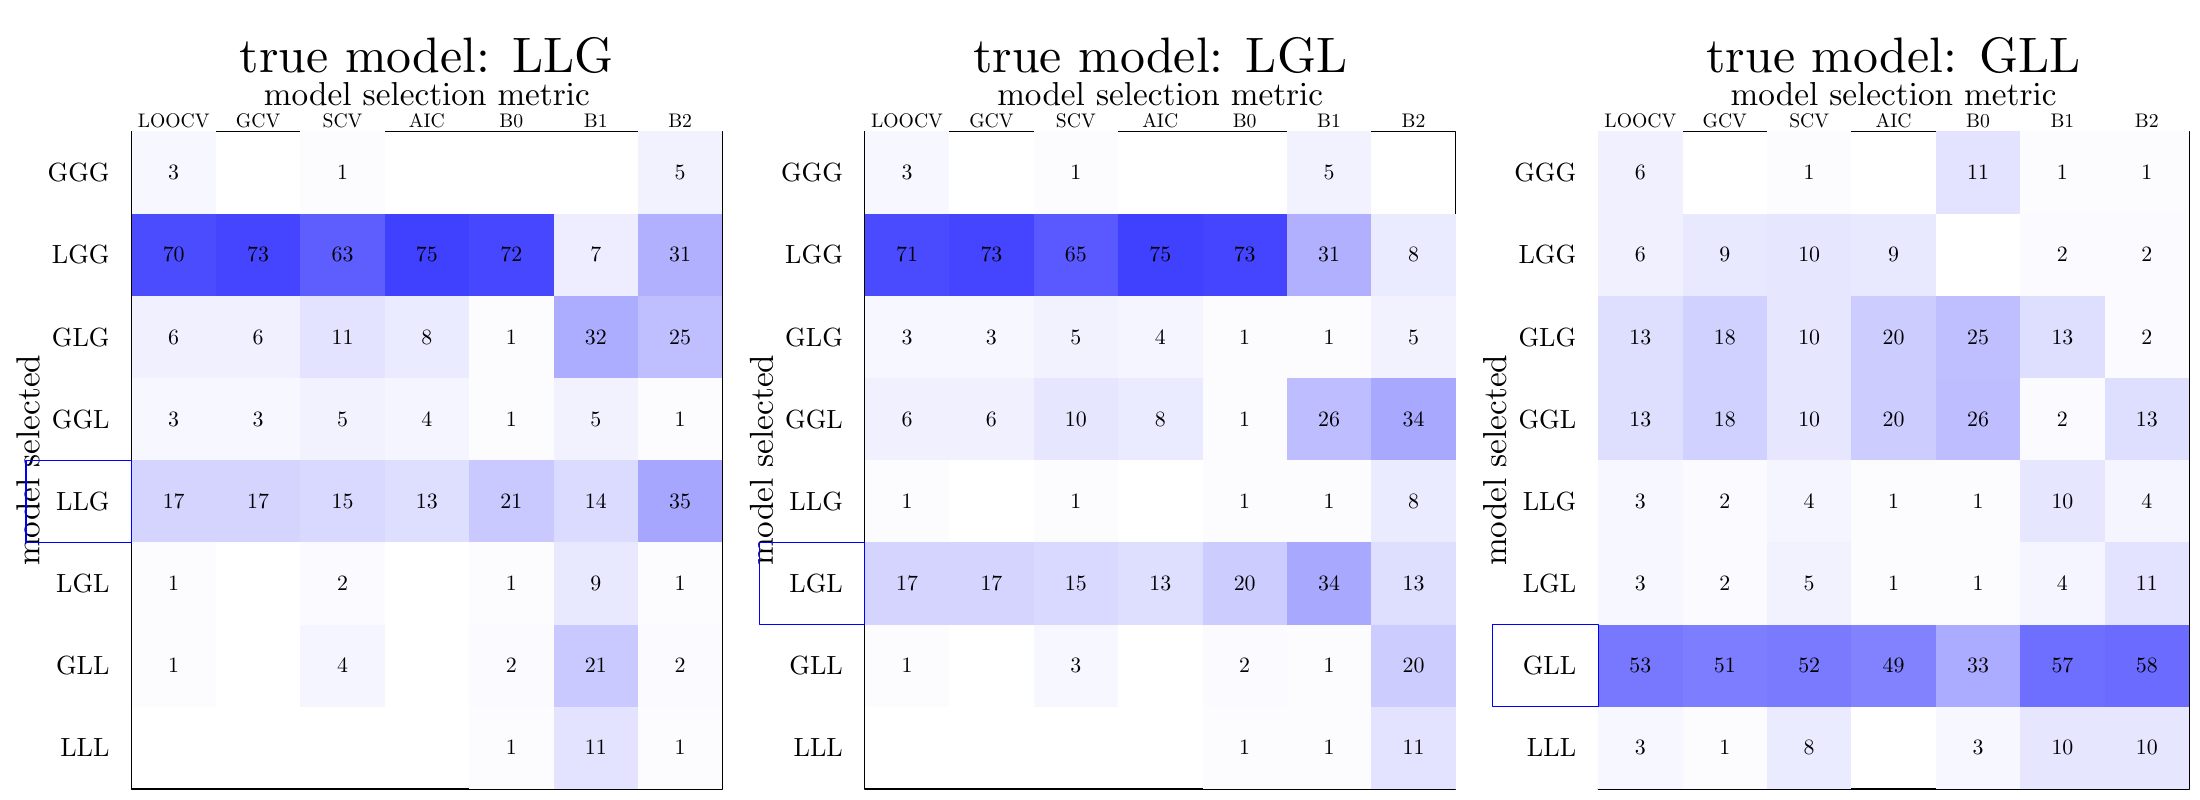 % Created by tikzDevice version 0.8.1 on 2015-02-25 18:49:19
% !TEX encoding = UTF-8 Unicode
\documentclass{article}
\nonstopmode

\usepackage{tikz}

\usepackage[active,tightpage,psfixbb]{preview}

\PreviewEnvironment{pgfpicture}

\setlength\PreviewBorder{0pt}

\newcommand{\SweaveOpts}[1]{}  % do not interfere with LaTeX
\newcommand{\SweaveInput}[1]{} % because they are not real TeX commands
\newcommand{\Sexpr}[1]{}       % will only be parsed by R


%\usepackage{animate}
\usepackage[round]{natbib}
%\usepackage[nolists]{endfloat}
\usepackage[width = 5in]{geometry}
\usepackage{pdfpages, caption}
\usepackage{rotating}
\usepackage{caption, amsmath, graphicx, setspace, multirow, color, hyperref, array}
\usepackage{xcolor, colortbl}
\usepackage{arydshln}

\definecolor{Gray}{gray}{0.85}
\definecolor{Gray95}{gray}{0.95}
\definecolor{Gray75}{gray}{0.75}

\title{Can Conventional Measures Identify Geographically Varying Mixed Regression Relationships? A Simulation-based Analysis of Locally Weighted Regression}
\author{Aaron Swoboda}



\begin{document}

\begin{tikzpicture}[x=1pt,y=1pt]
\definecolor{fillColor}{RGB}{255,255,255}
\path[use as bounding box,fill=fillColor,fill opacity=0.00] (0,0) rectangle (794.97,289.08);
\begin{scope}
\path[clip] (  0.00,  0.00) rectangle (794.97,289.08);
\definecolor{drawColor}{RGB}{0,0,0}

\path[draw=drawColor,line width= 0.4pt,line join=round,line cap=round] ( 47.52,  3.96) --
	(261.03,  3.96) --
	(261.03,241.56) --
	( 47.52,241.56) --
	( 47.52,  3.96);
\definecolor{fillColor}{RGB}{247,247,255}

\path[fill=fillColor] ( 47.52,211.86) rectangle ( 78.02,241.56);
\definecolor{fillColor}{RGB}{76,76,255}

\path[fill=fillColor] ( 47.52,182.16) rectangle ( 78.02,211.86);
\definecolor{fillColor}{RGB}{240,240,255}

\path[fill=fillColor] ( 47.52,152.46) rectangle ( 78.02,182.16);
\definecolor{fillColor}{RGB}{247,247,255}

\path[fill=fillColor] ( 47.52,122.76) rectangle ( 78.02,152.46);
\definecolor{fillColor}{RGB}{212,212,255}

\path[fill=fillColor] ( 47.52, 93.06) rectangle ( 78.02,122.76);
\definecolor{fillColor}{RGB}{252,252,255}

\path[fill=fillColor] ( 47.52, 63.36) rectangle ( 78.02, 93.06);

\path[fill=fillColor] ( 47.52, 33.66) rectangle ( 78.02, 63.36);

\path[] ( 47.52,  3.96) rectangle ( 78.02, 33.66);

\path[] ( 78.02,211.86) rectangle (108.52,241.56);
\definecolor{fillColor}{RGB}{69,69,255}

\path[fill=fillColor] ( 78.02,182.16) rectangle (108.52,211.86);
\definecolor{fillColor}{RGB}{240,240,255}

\path[fill=fillColor] ( 78.02,152.46) rectangle (108.52,182.16);
\definecolor{fillColor}{RGB}{247,247,255}

\path[fill=fillColor] ( 78.02,122.76) rectangle (108.52,152.46);
\definecolor{fillColor}{RGB}{212,212,255}

\path[fill=fillColor] ( 78.02, 93.06) rectangle (108.52,122.76);

\path[] ( 78.02, 63.36) rectangle (108.52, 93.06);

\path[] ( 78.02, 33.66) rectangle (108.52, 63.36);

\path[] ( 78.02,  3.96) rectangle (108.52, 33.66);
\definecolor{fillColor}{RGB}{252,252,255}

\path[fill=fillColor] (108.52,211.86) rectangle (139.02,241.56);
\definecolor{fillColor}{RGB}{94,94,255}

\path[fill=fillColor] (108.52,182.16) rectangle (139.02,211.86);
\definecolor{fillColor}{RGB}{227,227,255}

\path[fill=fillColor] (108.52,152.46) rectangle (139.02,182.16);
\definecolor{fillColor}{RGB}{242,242,255}

\path[fill=fillColor] (108.52,122.76) rectangle (139.02,152.46);
\definecolor{fillColor}{RGB}{217,217,255}

\path[fill=fillColor] (108.52, 93.06) rectangle (139.02,122.76);
\definecolor{fillColor}{RGB}{250,250,255}

\path[fill=fillColor] (108.52, 63.36) rectangle (139.02, 93.06);
\definecolor{fillColor}{RGB}{245,245,255}

\path[fill=fillColor] (108.52, 33.66) rectangle (139.02, 63.36);

\path[] (108.52,  3.96) rectangle (139.02, 33.66);

\path[] (139.02,211.86) rectangle (169.53,241.56);
\definecolor{fillColor}{RGB}{64,64,255}

\path[fill=fillColor] (139.02,182.16) rectangle (169.53,211.86);
\definecolor{fillColor}{RGB}{235,235,255}

\path[fill=fillColor] (139.02,152.46) rectangle (169.53,182.16);
\definecolor{fillColor}{RGB}{245,245,255}

\path[fill=fillColor] (139.02,122.76) rectangle (169.53,152.46);
\definecolor{fillColor}{RGB}{222,222,255}

\path[fill=fillColor] (139.02, 93.06) rectangle (169.53,122.76);

\path[] (139.02, 63.36) rectangle (169.53, 93.06);

\path[] (139.02, 33.66) rectangle (169.53, 63.36);

\path[] (139.02,  3.96) rectangle (169.53, 33.66);

\path[] (169.53,211.86) rectangle (200.03,241.56);
\definecolor{fillColor}{RGB}{71,71,255}

\path[fill=fillColor] (169.53,182.16) rectangle (200.03,211.86);
\definecolor{fillColor}{RGB}{252,252,255}

\path[fill=fillColor] (169.53,152.46) rectangle (200.03,182.16);

\path[fill=fillColor] (169.53,122.76) rectangle (200.03,152.46);
\definecolor{fillColor}{RGB}{201,201,255}

\path[fill=fillColor] (169.53, 93.06) rectangle (200.03,122.76);
\definecolor{fillColor}{RGB}{252,252,255}

\path[fill=fillColor] (169.53, 63.36) rectangle (200.03, 93.06);
\definecolor{fillColor}{RGB}{250,250,255}

\path[fill=fillColor] (169.53, 33.66) rectangle (200.03, 63.36);
\definecolor{fillColor}{RGB}{252,252,255}

\path[fill=fillColor] (169.53,  3.96) rectangle (200.03, 33.66);

\path[] (200.03,211.86) rectangle (230.53,241.56);
\definecolor{fillColor}{RGB}{237,237,255}

\path[fill=fillColor] (200.03,182.16) rectangle (230.53,211.86);
\definecolor{fillColor}{RGB}{173,173,255}

\path[fill=fillColor] (200.03,152.46) rectangle (230.53,182.16);
\definecolor{fillColor}{RGB}{242,242,255}

\path[fill=fillColor] (200.03,122.76) rectangle (230.53,152.46);
\definecolor{fillColor}{RGB}{219,219,255}

\path[fill=fillColor] (200.03, 93.06) rectangle (230.53,122.76);
\definecolor{fillColor}{RGB}{232,232,255}

\path[fill=fillColor] (200.03, 63.36) rectangle (230.53, 93.06);
\definecolor{fillColor}{RGB}{201,201,255}

\path[fill=fillColor] (200.03, 33.66) rectangle (230.53, 63.36);
\definecolor{fillColor}{RGB}{227,227,255}

\path[fill=fillColor] (200.03,  3.96) rectangle (230.53, 33.66);
\definecolor{fillColor}{RGB}{242,242,255}

\path[fill=fillColor] (230.53,211.86) rectangle (261.03,241.56);
\definecolor{fillColor}{RGB}{176,176,255}

\path[fill=fillColor] (230.53,182.16) rectangle (261.03,211.86);
\definecolor{fillColor}{RGB}{191,191,255}

\path[fill=fillColor] (230.53,152.46) rectangle (261.03,182.16);
\definecolor{fillColor}{RGB}{252,252,255}

\path[fill=fillColor] (230.53,122.76) rectangle (261.03,152.46);
\definecolor{fillColor}{RGB}{166,166,255}

\path[fill=fillColor] (230.53, 93.06) rectangle (261.03,122.76);
\definecolor{fillColor}{RGB}{252,252,255}

\path[fill=fillColor] (230.53, 63.36) rectangle (261.03, 93.06);
\definecolor{fillColor}{RGB}{250,250,255}

\path[fill=fillColor] (230.53, 33.66) rectangle (261.03, 63.36);
\definecolor{fillColor}{RGB}{252,252,255}

\path[fill=fillColor] (230.53,  3.96) rectangle (261.03, 33.66);

\node[text=drawColor,anchor=base,inner sep=0pt, outer sep=0pt, scale=  0.79] at ( 62.77,224.17) {3};

\node[text=drawColor,anchor=base,inner sep=0pt, outer sep=0pt, scale=  0.79] at ( 62.77,194.47) {70};

\node[text=drawColor,anchor=base,inner sep=0pt, outer sep=0pt, scale=  0.79] at ( 62.77,164.77) {6};

\node[text=drawColor,anchor=base,inner sep=0pt, outer sep=0pt, scale=  0.79] at ( 62.77,135.07) {3};

\node[text=drawColor,anchor=base,inner sep=0pt, outer sep=0pt, scale=  0.79] at ( 62.77,105.37) {17};

\node[text=drawColor,anchor=base,inner sep=0pt, outer sep=0pt, scale=  0.79] at ( 62.77, 75.67) {1};

\node[text=drawColor,anchor=base,inner sep=0pt, outer sep=0pt, scale=  0.79] at ( 62.77, 45.97) {1};

\node[text=drawColor,anchor=base,inner sep=0pt, outer sep=0pt, scale=  0.79] at ( 93.27,194.47) {73};

\node[text=drawColor,anchor=base,inner sep=0pt, outer sep=0pt, scale=  0.79] at ( 93.27,164.77) {6};

\node[text=drawColor,anchor=base,inner sep=0pt, outer sep=0pt, scale=  0.79] at ( 93.27,135.07) {3};

\node[text=drawColor,anchor=base,inner sep=0pt, outer sep=0pt, scale=  0.79] at ( 93.27,105.37) {17};

\node[text=drawColor,anchor=base,inner sep=0pt, outer sep=0pt, scale=  0.79] at (123.77,224.17) {1};

\node[text=drawColor,anchor=base,inner sep=0pt, outer sep=0pt, scale=  0.79] at (123.77,194.47) {63};

\node[text=drawColor,anchor=base,inner sep=0pt, outer sep=0pt, scale=  0.79] at (123.77,164.77) {11};

\node[text=drawColor,anchor=base,inner sep=0pt, outer sep=0pt, scale=  0.79] at (123.77,135.07) {5};

\node[text=drawColor,anchor=base,inner sep=0pt, outer sep=0pt, scale=  0.79] at (123.77,105.37) {15};

\node[text=drawColor,anchor=base,inner sep=0pt, outer sep=0pt, scale=  0.79] at (123.77, 75.67) {2};

\node[text=drawColor,anchor=base,inner sep=0pt, outer sep=0pt, scale=  0.79] at (123.77, 45.97) {4};

\node[text=drawColor,anchor=base,inner sep=0pt, outer sep=0pt, scale=  0.79] at (154.27,194.47) {75};

\node[text=drawColor,anchor=base,inner sep=0pt, outer sep=0pt, scale=  0.79] at (154.27,164.77) {8};

\node[text=drawColor,anchor=base,inner sep=0pt, outer sep=0pt, scale=  0.79] at (154.27,135.07) {4};

\node[text=drawColor,anchor=base,inner sep=0pt, outer sep=0pt, scale=  0.79] at (154.27,105.37) {13};

\node[text=drawColor,anchor=base,inner sep=0pt, outer sep=0pt, scale=  0.79] at (184.78,194.47) {72};

\node[text=drawColor,anchor=base,inner sep=0pt, outer sep=0pt, scale=  0.79] at (184.78,164.77) {1};

\node[text=drawColor,anchor=base,inner sep=0pt, outer sep=0pt, scale=  0.79] at (184.78,135.07) {1};

\node[text=drawColor,anchor=base,inner sep=0pt, outer sep=0pt, scale=  0.79] at (184.78,105.37) {21};

\node[text=drawColor,anchor=base,inner sep=0pt, outer sep=0pt, scale=  0.79] at (184.78, 75.67) {1};

\node[text=drawColor,anchor=base,inner sep=0pt, outer sep=0pt, scale=  0.79] at (184.78, 45.97) {2};

\node[text=drawColor,anchor=base,inner sep=0pt, outer sep=0pt, scale=  0.79] at (184.78, 16.27) {1};

\node[text=drawColor,anchor=base,inner sep=0pt, outer sep=0pt, scale=  0.79] at (215.28,194.47) {7};

\node[text=drawColor,anchor=base,inner sep=0pt, outer sep=0pt, scale=  0.79] at (215.28,164.77) {32};

\node[text=drawColor,anchor=base,inner sep=0pt, outer sep=0pt, scale=  0.79] at (215.28,135.07) {5};

\node[text=drawColor,anchor=base,inner sep=0pt, outer sep=0pt, scale=  0.79] at (215.28,105.37) {14};

\node[text=drawColor,anchor=base,inner sep=0pt, outer sep=0pt, scale=  0.79] at (215.28, 75.67) {9};

\node[text=drawColor,anchor=base,inner sep=0pt, outer sep=0pt, scale=  0.79] at (215.28, 45.97) {21};

\node[text=drawColor,anchor=base,inner sep=0pt, outer sep=0pt, scale=  0.79] at (215.28, 16.27) {11};

\node[text=drawColor,anchor=base,inner sep=0pt, outer sep=0pt, scale=  0.79] at (245.78,224.17) {5};

\node[text=drawColor,anchor=base,inner sep=0pt, outer sep=0pt, scale=  0.79] at (245.78,194.47) {31};

\node[text=drawColor,anchor=base,inner sep=0pt, outer sep=0pt, scale=  0.79] at (245.78,164.77) {25};

\node[text=drawColor,anchor=base,inner sep=0pt, outer sep=0pt, scale=  0.79] at (245.78,135.07) {1};

\node[text=drawColor,anchor=base,inner sep=0pt, outer sep=0pt, scale=  0.79] at (245.78,105.37) {35};

\node[text=drawColor,anchor=base,inner sep=0pt, outer sep=0pt, scale=  0.79] at (245.78, 75.67) {1};

\node[text=drawColor,anchor=base,inner sep=0pt, outer sep=0pt, scale=  0.79] at (245.78, 45.97) {2};

\node[text=drawColor,anchor=base,inner sep=0pt, outer sep=0pt, scale=  0.79] at (245.78, 16.27) {1};

\node[text=drawColor,anchor=base,inner sep=0pt, outer sep=0pt, scale=  0.71] at ( 62.77,243.14) {LOOCV};

\node[text=drawColor,anchor=base,inner sep=0pt, outer sep=0pt, scale=  0.71] at ( 93.27,243.14) {GCV};

\node[text=drawColor,anchor=base,inner sep=0pt, outer sep=0pt, scale=  0.71] at (123.77,243.14) {SCV};

\node[text=drawColor,anchor=base,inner sep=0pt, outer sep=0pt, scale=  0.71] at (154.27,243.14) {AIC};

\node[text=drawColor,anchor=base,inner sep=0pt, outer sep=0pt, scale=  0.71] at (184.78,243.14) {B0};

\node[text=drawColor,anchor=base,inner sep=0pt, outer sep=0pt, scale=  0.71] at (215.28,243.14) {B1};

\node[text=drawColor,anchor=base,inner sep=0pt, outer sep=0pt, scale=  0.71] at (245.78,243.14) {B2};

\node[text=drawColor,anchor=base east,inner sep=0pt, outer sep=0pt, scale=  0.95] at ( 39.60, 15.54) {LLL};

\node[text=drawColor,anchor=base east,inner sep=0pt, outer sep=0pt, scale=  0.95] at ( 39.60, 45.24) {GLL};

\node[text=drawColor,anchor=base east,inner sep=0pt, outer sep=0pt, scale=  0.95] at ( 39.60, 74.94) {LGL};

\node[text=drawColor,anchor=base east,inner sep=0pt, outer sep=0pt, scale=  0.95] at ( 39.60,104.64) {LLG};

\node[text=drawColor,anchor=base east,inner sep=0pt, outer sep=0pt, scale=  0.95] at ( 39.60,134.34) {GGL};

\node[text=drawColor,anchor=base east,inner sep=0pt, outer sep=0pt, scale=  0.95] at ( 39.60,164.04) {GLG};

\node[text=drawColor,anchor=base east,inner sep=0pt, outer sep=0pt, scale=  0.95] at ( 39.60,193.74) {LGG};

\node[text=drawColor,anchor=base east,inner sep=0pt, outer sep=0pt, scale=  0.95] at ( 39.60,223.44) {GGG};

\node[text=drawColor,rotate= 90.00,anchor=base,inner sep=0pt, outer sep=0pt, scale=  1.20] at ( 14.26,122.76) {model selected};

\node[text=drawColor,anchor=base,inner sep=0pt, outer sep=0pt, scale=  1.80] at (154.27,262.94) {true model: LLG};

\node[text=drawColor,anchor=base,inner sep=0pt, outer sep=0pt, scale=  1.20] at (154.27,251.06) {model selection metric};
\definecolor{drawColor}{RGB}{0,0,255}

\path[draw=drawColor,line width= 0.4pt,line join=round,line cap=round] (  9.39, 93.06) rectangle ( 47.52,122.76);
\end{scope}
\begin{scope}
\path[clip] (  0.00,  0.00) rectangle (794.97,289.08);
\definecolor{drawColor}{RGB}{0,0,0}

\path[draw=drawColor,line width= 0.4pt,line join=round,line cap=round] (312.51,  3.96) --
	(526.02,  3.96) --
	(526.02,241.56) --
	(312.51,241.56) --
	(312.51,  3.96);
\definecolor{fillColor}{RGB}{247,247,255}

\path[fill=fillColor] (312.51,211.86) rectangle (343.01,241.56);
\definecolor{fillColor}{RGB}{74,74,255}

\path[fill=fillColor] (312.51,182.16) rectangle (343.01,211.86);
\definecolor{fillColor}{RGB}{247,247,255}

\path[fill=fillColor] (312.51,152.46) rectangle (343.01,182.16);
\definecolor{fillColor}{RGB}{240,240,255}

\path[fill=fillColor] (312.51,122.76) rectangle (343.01,152.46);
\definecolor{fillColor}{RGB}{252,252,255}

\path[fill=fillColor] (312.51, 93.06) rectangle (343.01,122.76);
\definecolor{fillColor}{RGB}{212,212,255}

\path[fill=fillColor] (312.51, 63.36) rectangle (343.01, 93.06);
\definecolor{fillColor}{RGB}{252,252,255}

\path[fill=fillColor] (312.51, 33.66) rectangle (343.01, 63.36);

\path[] (312.51,  3.96) rectangle (343.01, 33.66);

\path[] (343.01,211.86) rectangle (373.51,241.56);
\definecolor{fillColor}{RGB}{69,69,255}

\path[fill=fillColor] (343.01,182.16) rectangle (373.51,211.86);
\definecolor{fillColor}{RGB}{247,247,255}

\path[fill=fillColor] (343.01,152.46) rectangle (373.51,182.16);
\definecolor{fillColor}{RGB}{240,240,255}

\path[fill=fillColor] (343.01,122.76) rectangle (373.51,152.46);

\path[] (343.01, 93.06) rectangle (373.51,122.76);
\definecolor{fillColor}{RGB}{212,212,255}

\path[fill=fillColor] (343.01, 63.36) rectangle (373.51, 93.06);

\path[] (343.01, 33.66) rectangle (373.51, 63.36);

\path[] (343.01,  3.96) rectangle (373.51, 33.66);
\definecolor{fillColor}{RGB}{252,252,255}

\path[fill=fillColor] (373.51,211.86) rectangle (404.01,241.56);
\definecolor{fillColor}{RGB}{89,89,255}

\path[fill=fillColor] (373.51,182.16) rectangle (404.01,211.86);
\definecolor{fillColor}{RGB}{242,242,255}

\path[fill=fillColor] (373.51,152.46) rectangle (404.01,182.16);
\definecolor{fillColor}{RGB}{230,230,255}

\path[fill=fillColor] (373.51,122.76) rectangle (404.01,152.46);
\definecolor{fillColor}{RGB}{252,252,255}

\path[fill=fillColor] (373.51, 93.06) rectangle (404.01,122.76);
\definecolor{fillColor}{RGB}{217,217,255}

\path[fill=fillColor] (373.51, 63.36) rectangle (404.01, 93.06);
\definecolor{fillColor}{RGB}{247,247,255}

\path[fill=fillColor] (373.51, 33.66) rectangle (404.01, 63.36);

\path[] (373.51,  3.96) rectangle (404.01, 33.66);

\path[] (404.01,211.86) rectangle (434.52,241.56);
\definecolor{fillColor}{RGB}{64,64,255}

\path[fill=fillColor] (404.01,182.16) rectangle (434.52,211.86);
\definecolor{fillColor}{RGB}{245,245,255}

\path[fill=fillColor] (404.01,152.46) rectangle (434.52,182.16);
\definecolor{fillColor}{RGB}{235,235,255}

\path[fill=fillColor] (404.01,122.76) rectangle (434.52,152.46);

\path[] (404.01, 93.06) rectangle (434.52,122.76);
\definecolor{fillColor}{RGB}{222,222,255}

\path[fill=fillColor] (404.01, 63.36) rectangle (434.52, 93.06);

\path[] (404.01, 33.66) rectangle (434.52, 63.36);

\path[] (404.01,  3.96) rectangle (434.52, 33.66);

\path[] (434.52,211.86) rectangle (465.02,241.56);
\definecolor{fillColor}{RGB}{69,69,255}

\path[fill=fillColor] (434.52,182.16) rectangle (465.02,211.86);
\definecolor{fillColor}{RGB}{252,252,255}

\path[fill=fillColor] (434.52,152.46) rectangle (465.02,182.16);

\path[fill=fillColor] (434.52,122.76) rectangle (465.02,152.46);

\path[fill=fillColor] (434.52, 93.06) rectangle (465.02,122.76);
\definecolor{fillColor}{RGB}{204,204,255}

\path[fill=fillColor] (434.52, 63.36) rectangle (465.02, 93.06);
\definecolor{fillColor}{RGB}{250,250,255}

\path[fill=fillColor] (434.52, 33.66) rectangle (465.02, 63.36);
\definecolor{fillColor}{RGB}{252,252,255}

\path[fill=fillColor] (434.52,  3.96) rectangle (465.02, 33.66);
\definecolor{fillColor}{RGB}{242,242,255}

\path[fill=fillColor] (465.02,211.86) rectangle (495.52,241.56);
\definecolor{fillColor}{RGB}{176,176,255}

\path[fill=fillColor] (465.02,182.16) rectangle (495.52,211.86);
\definecolor{fillColor}{RGB}{252,252,255}

\path[fill=fillColor] (465.02,152.46) rectangle (495.52,182.16);
\definecolor{fillColor}{RGB}{189,189,255}

\path[fill=fillColor] (465.02,122.76) rectangle (495.52,152.46);
\definecolor{fillColor}{RGB}{252,252,255}

\path[fill=fillColor] (465.02, 93.06) rectangle (495.52,122.76);
\definecolor{fillColor}{RGB}{168,168,255}

\path[fill=fillColor] (465.02, 63.36) rectangle (495.52, 93.06);
\definecolor{fillColor}{RGB}{252,252,255}

\path[fill=fillColor] (465.02, 33.66) rectangle (495.52, 63.36);

\path[fill=fillColor] (465.02,  3.96) rectangle (495.52, 33.66);

\path[] (495.52,211.86) rectangle (526.02,241.56);
\definecolor{fillColor}{RGB}{235,235,255}

\path[fill=fillColor] (495.52,182.16) rectangle (526.02,211.86);
\definecolor{fillColor}{RGB}{242,242,255}

\path[fill=fillColor] (495.52,152.46) rectangle (526.02,182.16);
\definecolor{fillColor}{RGB}{168,168,255}

\path[fill=fillColor] (495.52,122.76) rectangle (526.02,152.46);
\definecolor{fillColor}{RGB}{235,235,255}

\path[fill=fillColor] (495.52, 93.06) rectangle (526.02,122.76);
\definecolor{fillColor}{RGB}{222,222,255}

\path[fill=fillColor] (495.52, 63.36) rectangle (526.02, 93.06);
\definecolor{fillColor}{RGB}{204,204,255}

\path[fill=fillColor] (495.52, 33.66) rectangle (526.02, 63.36);
\definecolor{fillColor}{RGB}{227,227,255}

\path[fill=fillColor] (495.52,  3.96) rectangle (526.02, 33.66);

\node[text=drawColor,anchor=base,inner sep=0pt, outer sep=0pt, scale=  0.79] at (327.76,224.17) {3};

\node[text=drawColor,anchor=base,inner sep=0pt, outer sep=0pt, scale=  0.79] at (327.76,194.47) {71};

\node[text=drawColor,anchor=base,inner sep=0pt, outer sep=0pt, scale=  0.79] at (327.76,164.77) {3};

\node[text=drawColor,anchor=base,inner sep=0pt, outer sep=0pt, scale=  0.79] at (327.76,135.07) {6};

\node[text=drawColor,anchor=base,inner sep=0pt, outer sep=0pt, scale=  0.79] at (327.76,105.37) {1};

\node[text=drawColor,anchor=base,inner sep=0pt, outer sep=0pt, scale=  0.79] at (327.76, 75.67) {17};

\node[text=drawColor,anchor=base,inner sep=0pt, outer sep=0pt, scale=  0.79] at (327.76, 45.97) {1};

\node[text=drawColor,anchor=base,inner sep=0pt, outer sep=0pt, scale=  0.79] at (358.26,194.47) {73};

\node[text=drawColor,anchor=base,inner sep=0pt, outer sep=0pt, scale=  0.79] at (358.26,164.77) {3};

\node[text=drawColor,anchor=base,inner sep=0pt, outer sep=0pt, scale=  0.79] at (358.26,135.07) {6};

\node[text=drawColor,anchor=base,inner sep=0pt, outer sep=0pt, scale=  0.79] at (358.26, 75.67) {17};

\node[text=drawColor,anchor=base,inner sep=0pt, outer sep=0pt, scale=  0.79] at (388.76,224.17) {1};

\node[text=drawColor,anchor=base,inner sep=0pt, outer sep=0pt, scale=  0.79] at (388.76,194.47) {65};

\node[text=drawColor,anchor=base,inner sep=0pt, outer sep=0pt, scale=  0.79] at (388.76,164.77) {5};

\node[text=drawColor,anchor=base,inner sep=0pt, outer sep=0pt, scale=  0.79] at (388.76,135.07) {10};

\node[text=drawColor,anchor=base,inner sep=0pt, outer sep=0pt, scale=  0.79] at (388.76,105.37) {1};

\node[text=drawColor,anchor=base,inner sep=0pt, outer sep=0pt, scale=  0.79] at (388.76, 75.67) {15};

\node[text=drawColor,anchor=base,inner sep=0pt, outer sep=0pt, scale=  0.79] at (388.76, 45.97) {3};

\node[text=drawColor,anchor=base,inner sep=0pt, outer sep=0pt, scale=  0.79] at (419.26,194.47) {75};

\node[text=drawColor,anchor=base,inner sep=0pt, outer sep=0pt, scale=  0.79] at (419.26,164.77) {4};

\node[text=drawColor,anchor=base,inner sep=0pt, outer sep=0pt, scale=  0.79] at (419.26,135.07) {8};

\node[text=drawColor,anchor=base,inner sep=0pt, outer sep=0pt, scale=  0.79] at (419.26, 75.67) {13};

\node[text=drawColor,anchor=base,inner sep=0pt, outer sep=0pt, scale=  0.79] at (449.77,194.47) {73};

\node[text=drawColor,anchor=base,inner sep=0pt, outer sep=0pt, scale=  0.79] at (449.77,164.77) {1};

\node[text=drawColor,anchor=base,inner sep=0pt, outer sep=0pt, scale=  0.79] at (449.77,135.07) {1};

\node[text=drawColor,anchor=base,inner sep=0pt, outer sep=0pt, scale=  0.79] at (449.77,105.37) {1};

\node[text=drawColor,anchor=base,inner sep=0pt, outer sep=0pt, scale=  0.79] at (449.77, 75.67) {20};

\node[text=drawColor,anchor=base,inner sep=0pt, outer sep=0pt, scale=  0.79] at (449.77, 45.97) {2};

\node[text=drawColor,anchor=base,inner sep=0pt, outer sep=0pt, scale=  0.79] at (449.77, 16.27) {1};

\node[text=drawColor,anchor=base,inner sep=0pt, outer sep=0pt, scale=  0.79] at (480.27,224.17) {5};

\node[text=drawColor,anchor=base,inner sep=0pt, outer sep=0pt, scale=  0.79] at (480.27,194.47) {31};

\node[text=drawColor,anchor=base,inner sep=0pt, outer sep=0pt, scale=  0.79] at (480.27,164.77) {1};

\node[text=drawColor,anchor=base,inner sep=0pt, outer sep=0pt, scale=  0.79] at (480.27,135.07) {26};

\node[text=drawColor,anchor=base,inner sep=0pt, outer sep=0pt, scale=  0.79] at (480.27,105.37) {1};

\node[text=drawColor,anchor=base,inner sep=0pt, outer sep=0pt, scale=  0.79] at (480.27, 75.67) {34};

\node[text=drawColor,anchor=base,inner sep=0pt, outer sep=0pt, scale=  0.79] at (480.27, 45.97) {1};

\node[text=drawColor,anchor=base,inner sep=0pt, outer sep=0pt, scale=  0.79] at (480.27, 16.27) {1};

\node[text=drawColor,anchor=base,inner sep=0pt, outer sep=0pt, scale=  0.79] at (510.77,194.47) {8};

\node[text=drawColor,anchor=base,inner sep=0pt, outer sep=0pt, scale=  0.79] at (510.77,164.77) {5};

\node[text=drawColor,anchor=base,inner sep=0pt, outer sep=0pt, scale=  0.79] at (510.77,135.07) {34};

\node[text=drawColor,anchor=base,inner sep=0pt, outer sep=0pt, scale=  0.79] at (510.77,105.37) {8};

\node[text=drawColor,anchor=base,inner sep=0pt, outer sep=0pt, scale=  0.79] at (510.77, 75.67) {13};

\node[text=drawColor,anchor=base,inner sep=0pt, outer sep=0pt, scale=  0.79] at (510.77, 45.97) {20};

\node[text=drawColor,anchor=base,inner sep=0pt, outer sep=0pt, scale=  0.79] at (510.77, 16.27) {11};

\node[text=drawColor,anchor=base,inner sep=0pt, outer sep=0pt, scale=  0.71] at (327.76,243.14) {LOOCV};

\node[text=drawColor,anchor=base,inner sep=0pt, outer sep=0pt, scale=  0.71] at (358.26,243.14) {GCV};

\node[text=drawColor,anchor=base,inner sep=0pt, outer sep=0pt, scale=  0.71] at (388.76,243.14) {SCV};

\node[text=drawColor,anchor=base,inner sep=0pt, outer sep=0pt, scale=  0.71] at (419.26,243.14) {AIC};

\node[text=drawColor,anchor=base,inner sep=0pt, outer sep=0pt, scale=  0.71] at (449.77,243.14) {B0};

\node[text=drawColor,anchor=base,inner sep=0pt, outer sep=0pt, scale=  0.71] at (480.27,243.14) {B1};

\node[text=drawColor,anchor=base,inner sep=0pt, outer sep=0pt, scale=  0.71] at (510.77,243.14) {B2};

\node[text=drawColor,anchor=base east,inner sep=0pt, outer sep=0pt, scale=  0.95] at (304.59, 15.54) {LLL};

\node[text=drawColor,anchor=base east,inner sep=0pt, outer sep=0pt, scale=  0.95] at (304.59, 45.24) {GLL};

\node[text=drawColor,anchor=base east,inner sep=0pt, outer sep=0pt, scale=  0.95] at (304.59, 74.94) {LGL};

\node[text=drawColor,anchor=base east,inner sep=0pt, outer sep=0pt, scale=  0.95] at (304.59,104.64) {LLG};

\node[text=drawColor,anchor=base east,inner sep=0pt, outer sep=0pt, scale=  0.95] at (304.59,134.34) {GGL};

\node[text=drawColor,anchor=base east,inner sep=0pt, outer sep=0pt, scale=  0.95] at (304.59,164.04) {GLG};

\node[text=drawColor,anchor=base east,inner sep=0pt, outer sep=0pt, scale=  0.95] at (304.59,193.74) {LGG};

\node[text=drawColor,anchor=base east,inner sep=0pt, outer sep=0pt, scale=  0.95] at (304.59,223.44) {GGG};

\node[text=drawColor,rotate= 90.00,anchor=base,inner sep=0pt, outer sep=0pt, scale=  1.20] at (279.25,122.76) {model selected};

\node[text=drawColor,anchor=base,inner sep=0pt, outer sep=0pt, scale=  1.80] at (419.26,262.94) {true model: LGL};

\node[text=drawColor,anchor=base,inner sep=0pt, outer sep=0pt, scale=  1.20] at (419.26,251.06) {model selection metric};
\definecolor{drawColor}{RGB}{0,0,255}

\path[draw=drawColor,line width= 0.4pt,line join=round,line cap=round] (274.38, 63.36) rectangle (312.51, 93.06);
\end{scope}
\begin{scope}
\path[clip] (  0.00,  0.00) rectangle (794.97,289.08);
\definecolor{drawColor}{RGB}{0,0,0}

\path[draw=drawColor,line width= 0.4pt,line join=round,line cap=round] (577.50,  3.96) --
	(791.01,  3.96) --
	(791.01,241.56) --
	(577.50,241.56) --
	(577.50,  3.96);
\definecolor{fillColor}{RGB}{240,240,255}

\path[fill=fillColor] (577.50,211.86) rectangle (608.00,241.56);

\path[fill=fillColor] (577.50,182.16) rectangle (608.00,211.86);
\definecolor{fillColor}{RGB}{222,222,255}

\path[fill=fillColor] (577.50,152.46) rectangle (608.00,182.16);

\path[fill=fillColor] (577.50,122.76) rectangle (608.00,152.46);
\definecolor{fillColor}{RGB}{247,247,255}

\path[fill=fillColor] (577.50, 93.06) rectangle (608.00,122.76);

\path[fill=fillColor] (577.50, 63.36) rectangle (608.00, 93.06);
\definecolor{fillColor}{RGB}{120,120,255}

\path[fill=fillColor] (577.50, 33.66) rectangle (608.00, 63.36);
\definecolor{fillColor}{RGB}{247,247,255}

\path[fill=fillColor] (577.50,  3.96) rectangle (608.00, 33.66);

\path[] (608.00,211.86) rectangle (638.50,241.56);
\definecolor{fillColor}{RGB}{232,232,255}

\path[fill=fillColor] (608.00,182.16) rectangle (638.50,211.86);
\definecolor{fillColor}{RGB}{209,209,255}

\path[fill=fillColor] (608.00,152.46) rectangle (638.50,182.16);

\path[fill=fillColor] (608.00,122.76) rectangle (638.50,152.46);
\definecolor{fillColor}{RGB}{250,250,255}

\path[fill=fillColor] (608.00, 93.06) rectangle (638.50,122.76);

\path[fill=fillColor] (608.00, 63.36) rectangle (638.50, 93.06);
\definecolor{fillColor}{RGB}{125,125,255}

\path[fill=fillColor] (608.00, 33.66) rectangle (638.50, 63.36);
\definecolor{fillColor}{RGB}{252,252,255}

\path[fill=fillColor] (608.00,  3.96) rectangle (638.50, 33.66);

\path[fill=fillColor] (638.50,211.86) rectangle (669.00,241.56);
\definecolor{fillColor}{RGB}{230,230,255}

\path[fill=fillColor] (638.50,182.16) rectangle (669.00,211.86);

\path[fill=fillColor] (638.50,152.46) rectangle (669.00,182.16);

\path[fill=fillColor] (638.50,122.76) rectangle (669.00,152.46);
\definecolor{fillColor}{RGB}{245,245,255}

\path[fill=fillColor] (638.50, 93.06) rectangle (669.00,122.76);
\definecolor{fillColor}{RGB}{242,242,255}

\path[fill=fillColor] (638.50, 63.36) rectangle (669.00, 93.06);
\definecolor{fillColor}{RGB}{122,122,255}

\path[fill=fillColor] (638.50, 33.66) rectangle (669.00, 63.36);
\definecolor{fillColor}{RGB}{235,235,255}

\path[fill=fillColor] (638.50,  3.96) rectangle (669.00, 33.66);

\path[] (669.00,211.86) rectangle (699.51,241.56);
\definecolor{fillColor}{RGB}{232,232,255}

\path[fill=fillColor] (669.00,182.16) rectangle (699.51,211.86);
\definecolor{fillColor}{RGB}{204,204,255}

\path[fill=fillColor] (669.00,152.46) rectangle (699.51,182.16);

\path[fill=fillColor] (669.00,122.76) rectangle (699.51,152.46);
\definecolor{fillColor}{RGB}{252,252,255}

\path[fill=fillColor] (669.00, 93.06) rectangle (699.51,122.76);

\path[fill=fillColor] (669.00, 63.36) rectangle (699.51, 93.06);
\definecolor{fillColor}{RGB}{130,130,255}

\path[fill=fillColor] (669.00, 33.66) rectangle (699.51, 63.36);

\path[] (669.00,  3.96) rectangle (699.51, 33.66);
\definecolor{fillColor}{RGB}{227,227,255}

\path[fill=fillColor] (699.51,211.86) rectangle (730.01,241.56);

\path[] (699.51,182.16) rectangle (730.01,211.86);
\definecolor{fillColor}{RGB}{191,191,255}

\path[fill=fillColor] (699.51,152.46) rectangle (730.01,182.16);
\definecolor{fillColor}{RGB}{189,189,255}

\path[fill=fillColor] (699.51,122.76) rectangle (730.01,152.46);
\definecolor{fillColor}{RGB}{252,252,255}

\path[fill=fillColor] (699.51, 93.06) rectangle (730.01,122.76);

\path[fill=fillColor] (699.51, 63.36) rectangle (730.01, 93.06);
\definecolor{fillColor}{RGB}{171,171,255}

\path[fill=fillColor] (699.51, 33.66) rectangle (730.01, 63.36);
\definecolor{fillColor}{RGB}{247,247,255}

\path[fill=fillColor] (699.51,  3.96) rectangle (730.01, 33.66);
\definecolor{fillColor}{RGB}{252,252,255}

\path[fill=fillColor] (730.01,211.86) rectangle (760.51,241.56);
\definecolor{fillColor}{RGB}{250,250,255}

\path[fill=fillColor] (730.01,182.16) rectangle (760.51,211.86);
\definecolor{fillColor}{RGB}{222,222,255}

\path[fill=fillColor] (730.01,152.46) rectangle (760.51,182.16);
\definecolor{fillColor}{RGB}{250,250,255}

\path[fill=fillColor] (730.01,122.76) rectangle (760.51,152.46);
\definecolor{fillColor}{RGB}{230,230,255}

\path[fill=fillColor] (730.01, 93.06) rectangle (760.51,122.76);
\definecolor{fillColor}{RGB}{245,245,255}

\path[fill=fillColor] (730.01, 63.36) rectangle (760.51, 93.06);
\definecolor{fillColor}{RGB}{110,110,255}

\path[fill=fillColor] (730.01, 33.66) rectangle (760.51, 63.36);
\definecolor{fillColor}{RGB}{230,230,255}

\path[fill=fillColor] (730.01,  3.96) rectangle (760.51, 33.66);
\definecolor{fillColor}{RGB}{252,252,255}

\path[fill=fillColor] (760.51,211.86) rectangle (791.01,241.56);
\definecolor{fillColor}{RGB}{250,250,255}

\path[fill=fillColor] (760.51,182.16) rectangle (791.01,211.86);

\path[fill=fillColor] (760.51,152.46) rectangle (791.01,182.16);
\definecolor{fillColor}{RGB}{222,222,255}

\path[fill=fillColor] (760.51,122.76) rectangle (791.01,152.46);
\definecolor{fillColor}{RGB}{245,245,255}

\path[fill=fillColor] (760.51, 93.06) rectangle (791.01,122.76);
\definecolor{fillColor}{RGB}{227,227,255}

\path[fill=fillColor] (760.51, 63.36) rectangle (791.01, 93.06);
\definecolor{fillColor}{RGB}{107,107,255}

\path[fill=fillColor] (760.51, 33.66) rectangle (791.01, 63.36);
\definecolor{fillColor}{RGB}{230,230,255}

\path[fill=fillColor] (760.51,  3.96) rectangle (791.01, 33.66);

\node[text=drawColor,anchor=base,inner sep=0pt, outer sep=0pt, scale=  0.79] at (592.75,224.17) {6};

\node[text=drawColor,anchor=base,inner sep=0pt, outer sep=0pt, scale=  0.79] at (592.75,194.47) {6};

\node[text=drawColor,anchor=base,inner sep=0pt, outer sep=0pt, scale=  0.79] at (592.75,164.77) {13};

\node[text=drawColor,anchor=base,inner sep=0pt, outer sep=0pt, scale=  0.79] at (592.75,135.07) {13};

\node[text=drawColor,anchor=base,inner sep=0pt, outer sep=0pt, scale=  0.79] at (592.75,105.37) {3};

\node[text=drawColor,anchor=base,inner sep=0pt, outer sep=0pt, scale=  0.79] at (592.75, 75.67) {3};

\node[text=drawColor,anchor=base,inner sep=0pt, outer sep=0pt, scale=  0.79] at (592.75, 45.97) {53};

\node[text=drawColor,anchor=base,inner sep=0pt, outer sep=0pt, scale=  0.79] at (592.75, 16.27) {3};

\node[text=drawColor,anchor=base,inner sep=0pt, outer sep=0pt, scale=  0.79] at (623.25,194.47) {9};

\node[text=drawColor,anchor=base,inner sep=0pt, outer sep=0pt, scale=  0.79] at (623.25,164.77) {18};

\node[text=drawColor,anchor=base,inner sep=0pt, outer sep=0pt, scale=  0.79] at (623.25,135.07) {18};

\node[text=drawColor,anchor=base,inner sep=0pt, outer sep=0pt, scale=  0.79] at (623.25,105.37) {2};

\node[text=drawColor,anchor=base,inner sep=0pt, outer sep=0pt, scale=  0.79] at (623.25, 75.67) {2};

\node[text=drawColor,anchor=base,inner sep=0pt, outer sep=0pt, scale=  0.79] at (623.25, 45.97) {51};

\node[text=drawColor,anchor=base,inner sep=0pt, outer sep=0pt, scale=  0.79] at (623.25, 16.27) {1};

\node[text=drawColor,anchor=base,inner sep=0pt, outer sep=0pt, scale=  0.79] at (653.75,224.17) {1};

\node[text=drawColor,anchor=base,inner sep=0pt, outer sep=0pt, scale=  0.79] at (653.75,194.47) {10};

\node[text=drawColor,anchor=base,inner sep=0pt, outer sep=0pt, scale=  0.79] at (653.75,164.77) {10};

\node[text=drawColor,anchor=base,inner sep=0pt, outer sep=0pt, scale=  0.79] at (653.75,135.07) {10};

\node[text=drawColor,anchor=base,inner sep=0pt, outer sep=0pt, scale=  0.79] at (653.75,105.37) {4};

\node[text=drawColor,anchor=base,inner sep=0pt, outer sep=0pt, scale=  0.79] at (653.75, 75.67) {5};

\node[text=drawColor,anchor=base,inner sep=0pt, outer sep=0pt, scale=  0.79] at (653.75, 45.97) {52};

\node[text=drawColor,anchor=base,inner sep=0pt, outer sep=0pt, scale=  0.79] at (653.75, 16.27) {8};

\node[text=drawColor,anchor=base,inner sep=0pt, outer sep=0pt, scale=  0.79] at (684.25,194.47) {9};

\node[text=drawColor,anchor=base,inner sep=0pt, outer sep=0pt, scale=  0.79] at (684.25,164.77) {20};

\node[text=drawColor,anchor=base,inner sep=0pt, outer sep=0pt, scale=  0.79] at (684.25,135.07) {20};

\node[text=drawColor,anchor=base,inner sep=0pt, outer sep=0pt, scale=  0.79] at (684.25,105.37) {1};

\node[text=drawColor,anchor=base,inner sep=0pt, outer sep=0pt, scale=  0.79] at (684.25, 75.67) {1};

\node[text=drawColor,anchor=base,inner sep=0pt, outer sep=0pt, scale=  0.79] at (684.25, 45.97) {49};

\node[text=drawColor,anchor=base,inner sep=0pt, outer sep=0pt, scale=  0.79] at (714.76,224.17) {11};

\node[text=drawColor,anchor=base,inner sep=0pt, outer sep=0pt, scale=  0.79] at (714.76,164.77) {25};

\node[text=drawColor,anchor=base,inner sep=0pt, outer sep=0pt, scale=  0.79] at (714.76,135.07) {26};

\node[text=drawColor,anchor=base,inner sep=0pt, outer sep=0pt, scale=  0.79] at (714.76,105.37) {1};

\node[text=drawColor,anchor=base,inner sep=0pt, outer sep=0pt, scale=  0.79] at (714.76, 75.67) {1};

\node[text=drawColor,anchor=base,inner sep=0pt, outer sep=0pt, scale=  0.79] at (714.76, 45.97) {33};

\node[text=drawColor,anchor=base,inner sep=0pt, outer sep=0pt, scale=  0.79] at (714.76, 16.27) {3};

\node[text=drawColor,anchor=base,inner sep=0pt, outer sep=0pt, scale=  0.79] at (745.26,224.17) {1};

\node[text=drawColor,anchor=base,inner sep=0pt, outer sep=0pt, scale=  0.79] at (745.26,194.47) {2};

\node[text=drawColor,anchor=base,inner sep=0pt, outer sep=0pt, scale=  0.79] at (745.26,164.77) {13};

\node[text=drawColor,anchor=base,inner sep=0pt, outer sep=0pt, scale=  0.79] at (745.26,135.07) {2};

\node[text=drawColor,anchor=base,inner sep=0pt, outer sep=0pt, scale=  0.79] at (745.26,105.37) {10};

\node[text=drawColor,anchor=base,inner sep=0pt, outer sep=0pt, scale=  0.79] at (745.26, 75.67) {4};

\node[text=drawColor,anchor=base,inner sep=0pt, outer sep=0pt, scale=  0.79] at (745.26, 45.97) {57};

\node[text=drawColor,anchor=base,inner sep=0pt, outer sep=0pt, scale=  0.79] at (745.26, 16.27) {10};

\node[text=drawColor,anchor=base,inner sep=0pt, outer sep=0pt, scale=  0.79] at (775.76,224.17) {1};

\node[text=drawColor,anchor=base,inner sep=0pt, outer sep=0pt, scale=  0.79] at (775.76,194.47) {2};

\node[text=drawColor,anchor=base,inner sep=0pt, outer sep=0pt, scale=  0.79] at (775.76,164.77) {2};

\node[text=drawColor,anchor=base,inner sep=0pt, outer sep=0pt, scale=  0.79] at (775.76,135.07) {13};

\node[text=drawColor,anchor=base,inner sep=0pt, outer sep=0pt, scale=  0.79] at (775.76,105.37) {4};

\node[text=drawColor,anchor=base,inner sep=0pt, outer sep=0pt, scale=  0.79] at (775.76, 75.67) {11};

\node[text=drawColor,anchor=base,inner sep=0pt, outer sep=0pt, scale=  0.79] at (775.76, 45.97) {58};

\node[text=drawColor,anchor=base,inner sep=0pt, outer sep=0pt, scale=  0.79] at (775.76, 16.27) {10};

\node[text=drawColor,anchor=base,inner sep=0pt, outer sep=0pt, scale=  0.71] at (592.75,243.14) {LOOCV};

\node[text=drawColor,anchor=base,inner sep=0pt, outer sep=0pt, scale=  0.71] at (623.25,243.14) {GCV};

\node[text=drawColor,anchor=base,inner sep=0pt, outer sep=0pt, scale=  0.71] at (653.75,243.14) {SCV};

\node[text=drawColor,anchor=base,inner sep=0pt, outer sep=0pt, scale=  0.71] at (684.25,243.14) {AIC};

\node[text=drawColor,anchor=base,inner sep=0pt, outer sep=0pt, scale=  0.71] at (714.76,243.14) {B0};

\node[text=drawColor,anchor=base,inner sep=0pt, outer sep=0pt, scale=  0.71] at (745.26,243.14) {B1};

\node[text=drawColor,anchor=base,inner sep=0pt, outer sep=0pt, scale=  0.71] at (775.76,243.14) {B2};

\node[text=drawColor,anchor=base east,inner sep=0pt, outer sep=0pt, scale=  0.95] at (569.58, 15.54) {LLL};

\node[text=drawColor,anchor=base east,inner sep=0pt, outer sep=0pt, scale=  0.95] at (569.58, 45.24) {GLL};

\node[text=drawColor,anchor=base east,inner sep=0pt, outer sep=0pt, scale=  0.95] at (569.58, 74.94) {LGL};

\node[text=drawColor,anchor=base east,inner sep=0pt, outer sep=0pt, scale=  0.95] at (569.58,104.64) {LLG};

\node[text=drawColor,anchor=base east,inner sep=0pt, outer sep=0pt, scale=  0.95] at (569.58,134.34) {GGL};

\node[text=drawColor,anchor=base east,inner sep=0pt, outer sep=0pt, scale=  0.95] at (569.58,164.04) {GLG};

\node[text=drawColor,anchor=base east,inner sep=0pt, outer sep=0pt, scale=  0.95] at (569.58,193.74) {LGG};

\node[text=drawColor,anchor=base east,inner sep=0pt, outer sep=0pt, scale=  0.95] at (569.58,223.44) {GGG};

\node[text=drawColor,rotate= 90.00,anchor=base,inner sep=0pt, outer sep=0pt, scale=  1.20] at (544.24,122.76) {model selected};

\node[text=drawColor,anchor=base,inner sep=0pt, outer sep=0pt, scale=  1.80] at (684.25,262.94) {true model: GLL};

\node[text=drawColor,anchor=base,inner sep=0pt, outer sep=0pt, scale=  1.20] at (684.25,251.06) {model selection metric};
\definecolor{drawColor}{RGB}{0,0,255}

\path[draw=drawColor,line width= 0.4pt,line join=round,line cap=round] (539.37, 33.66) rectangle (577.50, 63.36);
\end{scope}
\end{tikzpicture}

\end{document}
